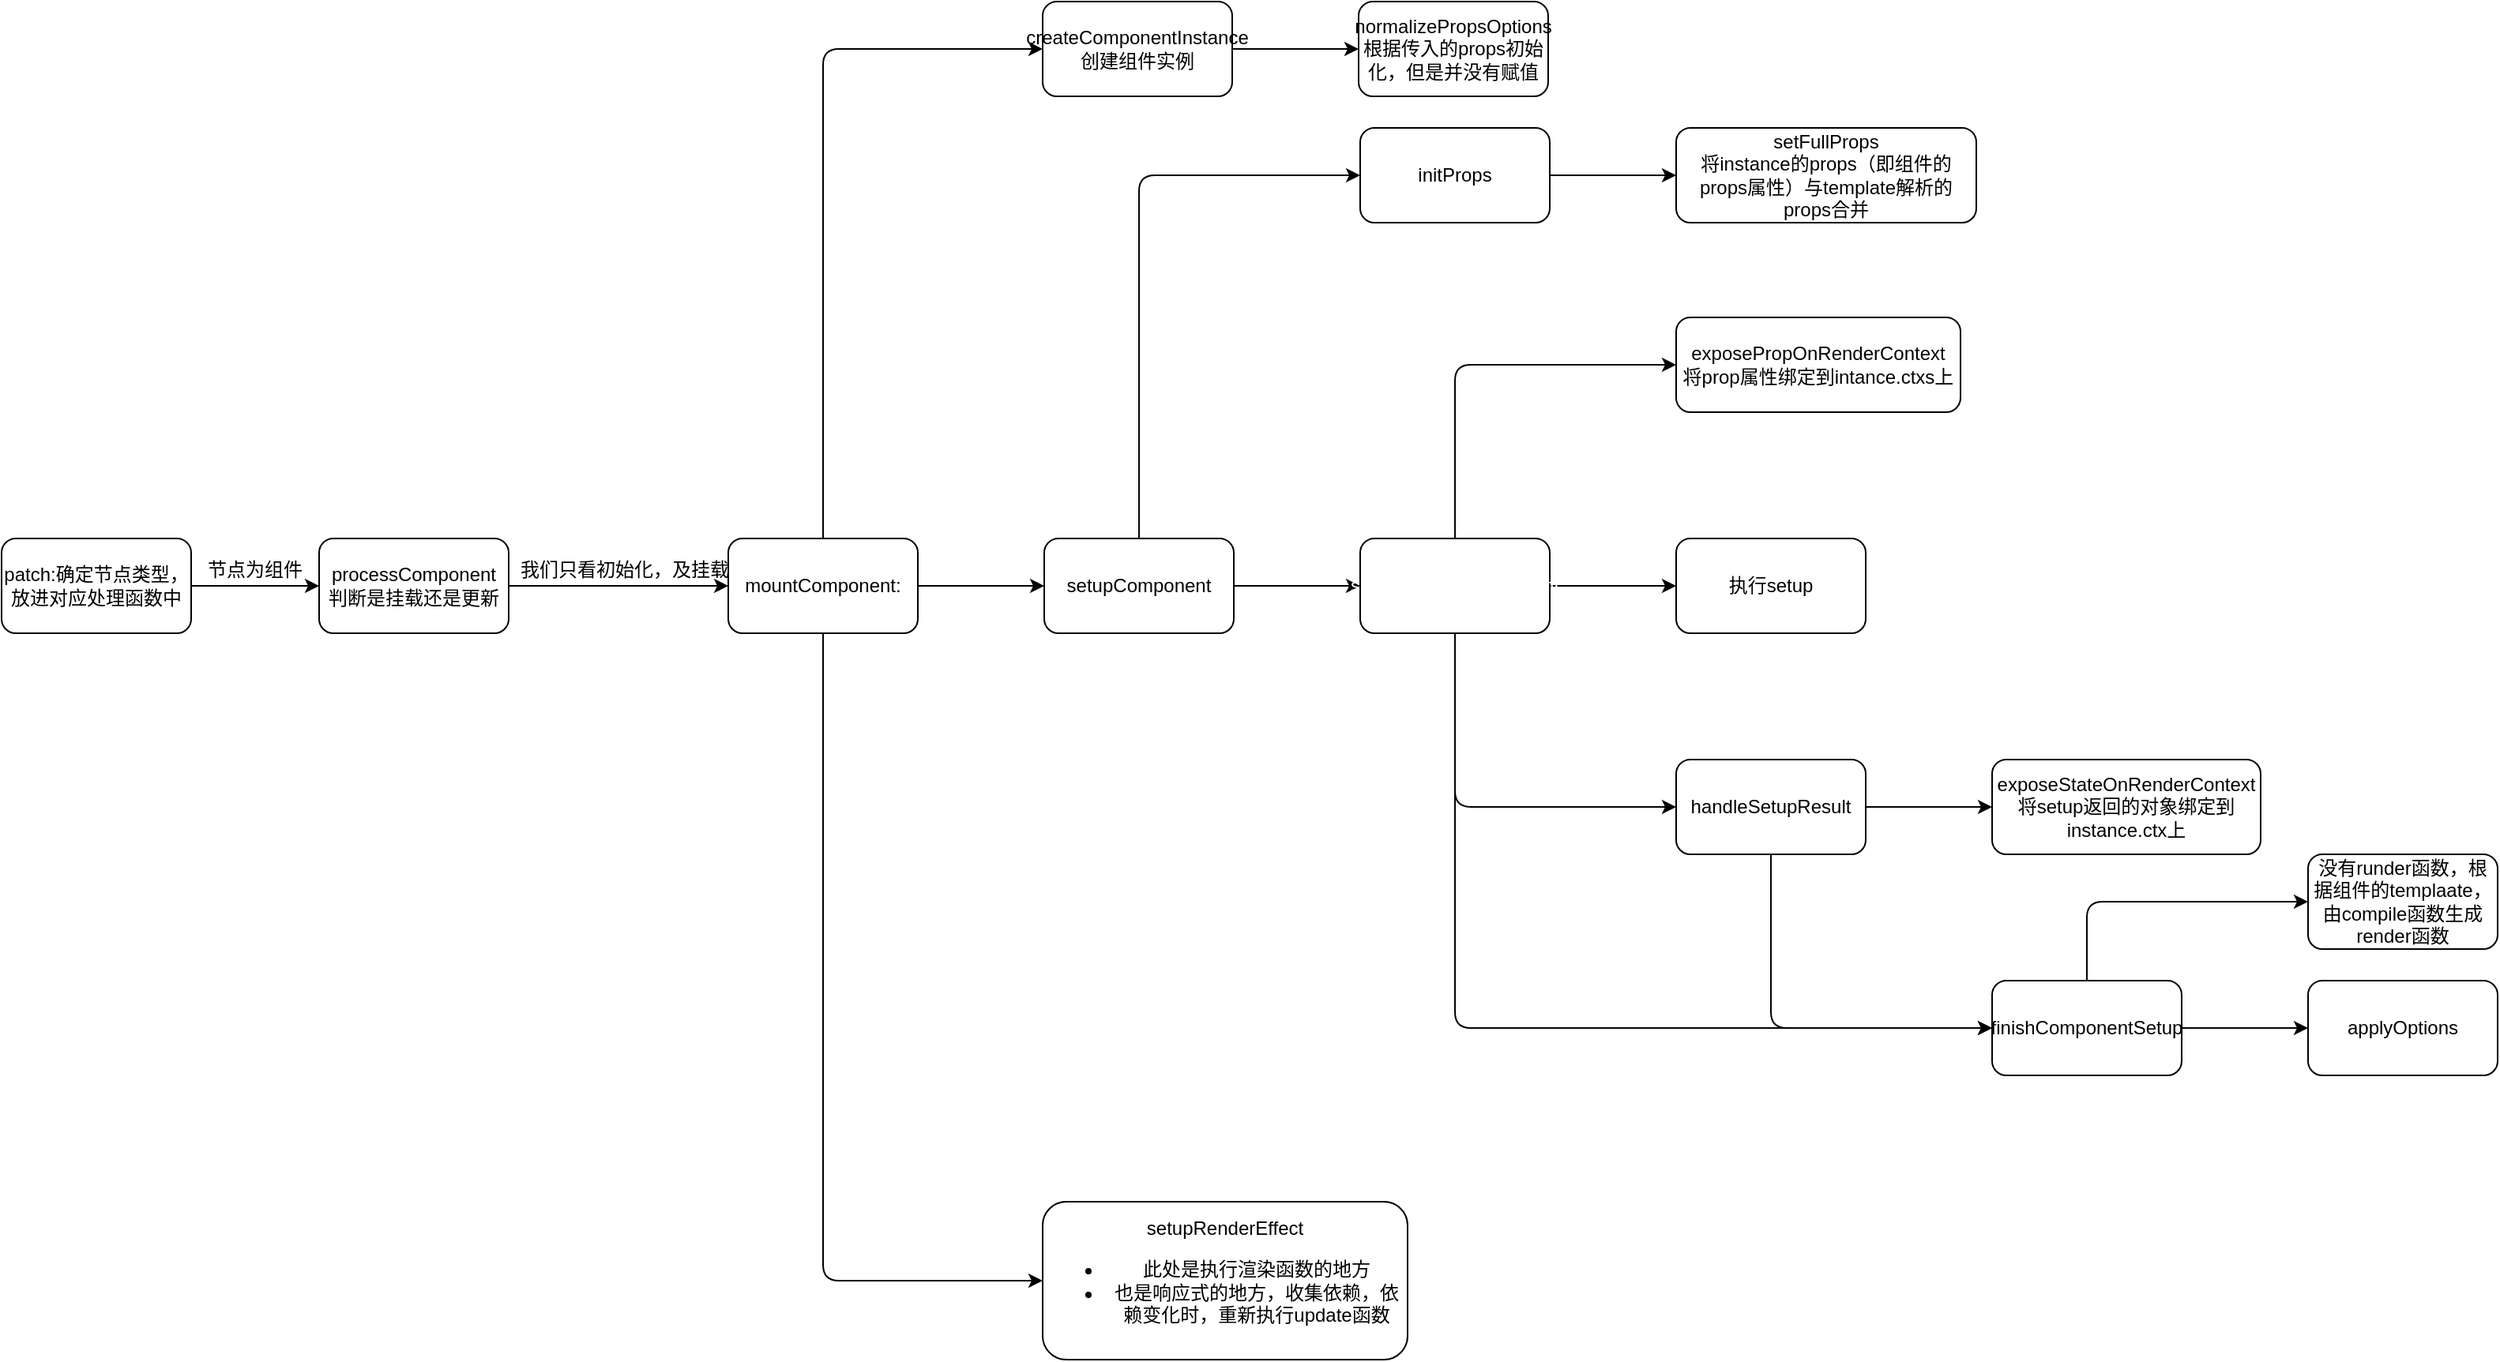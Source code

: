 <mxfile>
    <diagram id="KCn8TVaaCC5OZlEmRXF9" name="Page-1">
        <mxGraphModel dx="1117" dy="621" grid="1" gridSize="10" guides="1" tooltips="1" connect="1" arrows="1" fold="1" page="1" pageScale="1" pageWidth="3300" pageHeight="4681" math="0" shadow="0">
            <root>
                <mxCell id="0"/>
                <mxCell id="1" parent="0"/>
                <mxCell id="4" value="" style="edgeStyle=none;html=1;" parent="1" source="2" target="3" edge="1">
                    <mxGeometry relative="1" as="geometry"/>
                </mxCell>
                <mxCell id="2" value="patch:确定节点类型，放进对应处理函数中" style="rounded=1;whiteSpace=wrap;html=1;" parent="1" vertex="1">
                    <mxGeometry x="40" y="590" width="120" height="60" as="geometry"/>
                </mxCell>
                <mxCell id="9" value="" style="edgeStyle=none;html=1;" parent="1" source="3" target="8" edge="1">
                    <mxGeometry relative="1" as="geometry"/>
                </mxCell>
                <mxCell id="3" value="processComponent&lt;br&gt;判断是挂载还是更新" style="rounded=1;whiteSpace=wrap;html=1;" parent="1" vertex="1">
                    <mxGeometry x="241" y="590" width="120" height="60" as="geometry"/>
                </mxCell>
                <mxCell id="5" value="节点为组件" style="text;html=1;align=center;verticalAlign=middle;resizable=0;points=[];autosize=1;strokeColor=none;fillColor=none;" parent="1" vertex="1">
                    <mxGeometry x="160" y="600" width="80" height="20" as="geometry"/>
                </mxCell>
                <mxCell id="18" value="" style="edgeStyle=none;html=1;fontFamily=Helvetica;fontColor=none;" parent="1" source="8" target="17" edge="1">
                    <mxGeometry relative="1" as="geometry">
                        <Array as="points">
                            <mxPoint x="560" y="480"/>
                            <mxPoint x="560" y="280"/>
                        </Array>
                    </mxGeometry>
                </mxCell>
                <mxCell id="20" value="" style="edgeStyle=none;html=1;fontFamily=Helvetica;fontColor=#F0F0F0;" parent="1" source="8" target="19" edge="1">
                    <mxGeometry relative="1" as="geometry"/>
                </mxCell>
                <mxCell id="22" value="" style="edgeStyle=none;html=1;fontFamily=Helvetica;fontColor=#F0F0F0;" parent="1" source="8" target="21" edge="1">
                    <mxGeometry relative="1" as="geometry">
                        <Array as="points">
                            <mxPoint x="560" y="770"/>
                            <mxPoint x="560" y="1060"/>
                        </Array>
                    </mxGeometry>
                </mxCell>
                <mxCell id="8" value="mountComponent:" style="whiteSpace=wrap;html=1;rounded=1;fontFamily=Helvetica;" parent="1" vertex="1">
                    <mxGeometry x="500" y="590" width="120" height="60" as="geometry"/>
                </mxCell>
                <mxCell id="10" value="我们只看初始化，及挂载" style="text;align=center;verticalAlign=middle;resizable=0;points=[];autosize=1;strokeColor=none;fillColor=none;labelBackgroundColor=none;labelBorderColor=none;html=1;horizontal=1;" parent="1" vertex="1">
                    <mxGeometry x="359" y="600" width="150" height="20" as="geometry"/>
                </mxCell>
                <mxCell id="100" value="" style="edgeStyle=none;html=1;" parent="1" source="17" target="99" edge="1">
                    <mxGeometry relative="1" as="geometry"/>
                </mxCell>
                <mxCell id="17" value="createComponentInstance&lt;br&gt;创建组件实例" style="whiteSpace=wrap;html=1;rounded=1;gradientColor=none;fillColor=default;" parent="1" vertex="1">
                    <mxGeometry x="699" y="250" width="120" height="60" as="geometry"/>
                </mxCell>
                <mxCell id="24" value="" style="edgeStyle=none;html=1;fontFamily=Helvetica;fontColor=#F0F0F0;" parent="1" source="19" target="23" edge="1">
                    <mxGeometry relative="1" as="geometry"/>
                </mxCell>
                <mxCell id="102" value="" style="edgeStyle=none;html=1;" parent="1" source="19" target="101" edge="1">
                    <mxGeometry relative="1" as="geometry">
                        <Array as="points">
                            <mxPoint x="760" y="360"/>
                        </Array>
                    </mxGeometry>
                </mxCell>
                <mxCell id="19" value="setupComponent" style="whiteSpace=wrap;html=1;rounded=1;" parent="1" vertex="1">
                    <mxGeometry x="700" y="590" width="120" height="60" as="geometry"/>
                </mxCell>
                <mxCell id="21" value="setupRenderEffect&lt;br&gt;&lt;ul&gt;&lt;li&gt;此处是执行渲染函数的地方&lt;/li&gt;&lt;li&gt;也是响应式的地方，收集依赖，依赖变化时，重新执行update函数&lt;/li&gt;&lt;/ul&gt;" style="whiteSpace=wrap;html=1;rounded=1;" parent="1" vertex="1">
                    <mxGeometry x="699" y="1010" width="231" height="100" as="geometry"/>
                </mxCell>
                <mxCell id="82" value="" style="edgeStyle=none;html=1;fontFamily=Helvetica;fontColor=#FFFFFF;" parent="1" source="23" target="81" edge="1">
                    <mxGeometry relative="1" as="geometry">
                        <Array as="points">
                            <mxPoint x="960" y="480"/>
                        </Array>
                    </mxGeometry>
                </mxCell>
                <mxCell id="84" value="" style="edgeStyle=none;html=1;fontFamily=Helvetica;fontColor=#FFFFFF;" parent="1" source="23" target="83" edge="1">
                    <mxGeometry relative="1" as="geometry"/>
                </mxCell>
                <mxCell id="86" value="" style="edgeStyle=none;html=1;fontFamily=Helvetica;fontColor=#FFFFFF;" parent="1" source="23" target="85" edge="1">
                    <mxGeometry relative="1" as="geometry">
                        <Array as="points">
                            <mxPoint x="960" y="760"/>
                        </Array>
                    </mxGeometry>
                </mxCell>
                <mxCell id="91" style="edgeStyle=none;html=1;entryX=0;entryY=0.5;entryDx=0;entryDy=0;fontFamily=Helvetica;fontColor=#FFFFFF;" parent="1" source="23" target="89" edge="1">
                    <mxGeometry relative="1" as="geometry">
                        <Array as="points">
                            <mxPoint x="960" y="900"/>
                        </Array>
                    </mxGeometry>
                </mxCell>
                <mxCell id="23" value="&lt;font color=&quot;#ffffff&quot;&gt;setupStatefulComponent&lt;br&gt;&lt;/font&gt;" style="whiteSpace=wrap;html=1;rounded=1;" parent="1" vertex="1">
                    <mxGeometry x="900" y="590" width="120" height="60" as="geometry"/>
                </mxCell>
                <mxCell id="81" value="exposePropOnRenderContext&lt;br&gt;将prop属性绑定到intance.ctxs上" style="whiteSpace=wrap;html=1;rounded=1;" parent="1" vertex="1">
                    <mxGeometry x="1100" y="450" width="180" height="60" as="geometry"/>
                </mxCell>
                <mxCell id="83" value="执行setup" style="whiteSpace=wrap;html=1;rounded=1;" parent="1" vertex="1">
                    <mxGeometry x="1100" y="590" width="120" height="60" as="geometry"/>
                </mxCell>
                <mxCell id="88" value="" style="edgeStyle=none;html=1;fontFamily=Helvetica;fontColor=#FFFFFF;" parent="1" source="85" target="87" edge="1">
                    <mxGeometry relative="1" as="geometry"/>
                </mxCell>
                <mxCell id="90" value="" style="edgeStyle=none;html=1;fontFamily=Helvetica;fontColor=#FFFFFF;" parent="1" source="85" target="89" edge="1">
                    <mxGeometry relative="1" as="geometry">
                        <Array as="points">
                            <mxPoint x="1160" y="900"/>
                        </Array>
                    </mxGeometry>
                </mxCell>
                <mxCell id="85" value="handleSetupResult" style="whiteSpace=wrap;html=1;rounded=1;" parent="1" vertex="1">
                    <mxGeometry x="1100" y="730" width="120" height="60" as="geometry"/>
                </mxCell>
                <mxCell id="87" value="exposeStateOnRenderContext&lt;br&gt;将setup返回的对象绑定到instance.ctx上" style="whiteSpace=wrap;html=1;rounded=1;" parent="1" vertex="1">
                    <mxGeometry x="1300" y="730" width="170" height="60" as="geometry"/>
                </mxCell>
                <mxCell id="93" value="" style="edgeStyle=none;html=1;fontFamily=Helvetica;fontColor=#FFFFFF;" parent="1" source="89" target="92" edge="1">
                    <mxGeometry relative="1" as="geometry">
                        <Array as="points">
                            <mxPoint x="1360" y="820"/>
                        </Array>
                    </mxGeometry>
                </mxCell>
                <mxCell id="98" value="" style="edgeStyle=none;html=1;fontFamily=Helvetica;fontColor=#FFFFFF;" parent="1" source="89" target="97" edge="1">
                    <mxGeometry relative="1" as="geometry"/>
                </mxCell>
                <mxCell id="89" value="finishComponentSetup" style="whiteSpace=wrap;html=1;rounded=1;" parent="1" vertex="1">
                    <mxGeometry x="1300" y="870" width="120" height="60" as="geometry"/>
                </mxCell>
                <mxCell id="92" value="没有runder函数，根据组件的templaate，由compile函数生成render函数" style="whiteSpace=wrap;html=1;rounded=1;" parent="1" vertex="1">
                    <mxGeometry x="1500" y="790" width="120" height="60" as="geometry"/>
                </mxCell>
                <mxCell id="97" value="applyOptions" style="whiteSpace=wrap;html=1;rounded=1;" parent="1" vertex="1">
                    <mxGeometry x="1500" y="870" width="120" height="60" as="geometry"/>
                </mxCell>
                <mxCell id="99" value="normalizePropsOptions&lt;br&gt;根据传入的props初始化，但是并没有赋值" style="whiteSpace=wrap;html=1;rounded=1;gradientColor=none;" parent="1" vertex="1">
                    <mxGeometry x="899" y="250" width="120" height="60" as="geometry"/>
                </mxCell>
                <mxCell id="104" value="" style="edgeStyle=none;html=1;" edge="1" parent="1" source="101" target="103">
                    <mxGeometry relative="1" as="geometry"/>
                </mxCell>
                <mxCell id="101" value="initProps" style="whiteSpace=wrap;html=1;rounded=1;" parent="1" vertex="1">
                    <mxGeometry x="900" y="330" width="120" height="60" as="geometry"/>
                </mxCell>
                <mxCell id="103" value="setFullProps&lt;br&gt;将instance的props（即组件的props属性）与template解析的props合并" style="whiteSpace=wrap;html=1;rounded=1;" vertex="1" parent="1">
                    <mxGeometry x="1100" y="330" width="190" height="60" as="geometry"/>
                </mxCell>
            </root>
        </mxGraphModel>
    </diagram>
</mxfile>